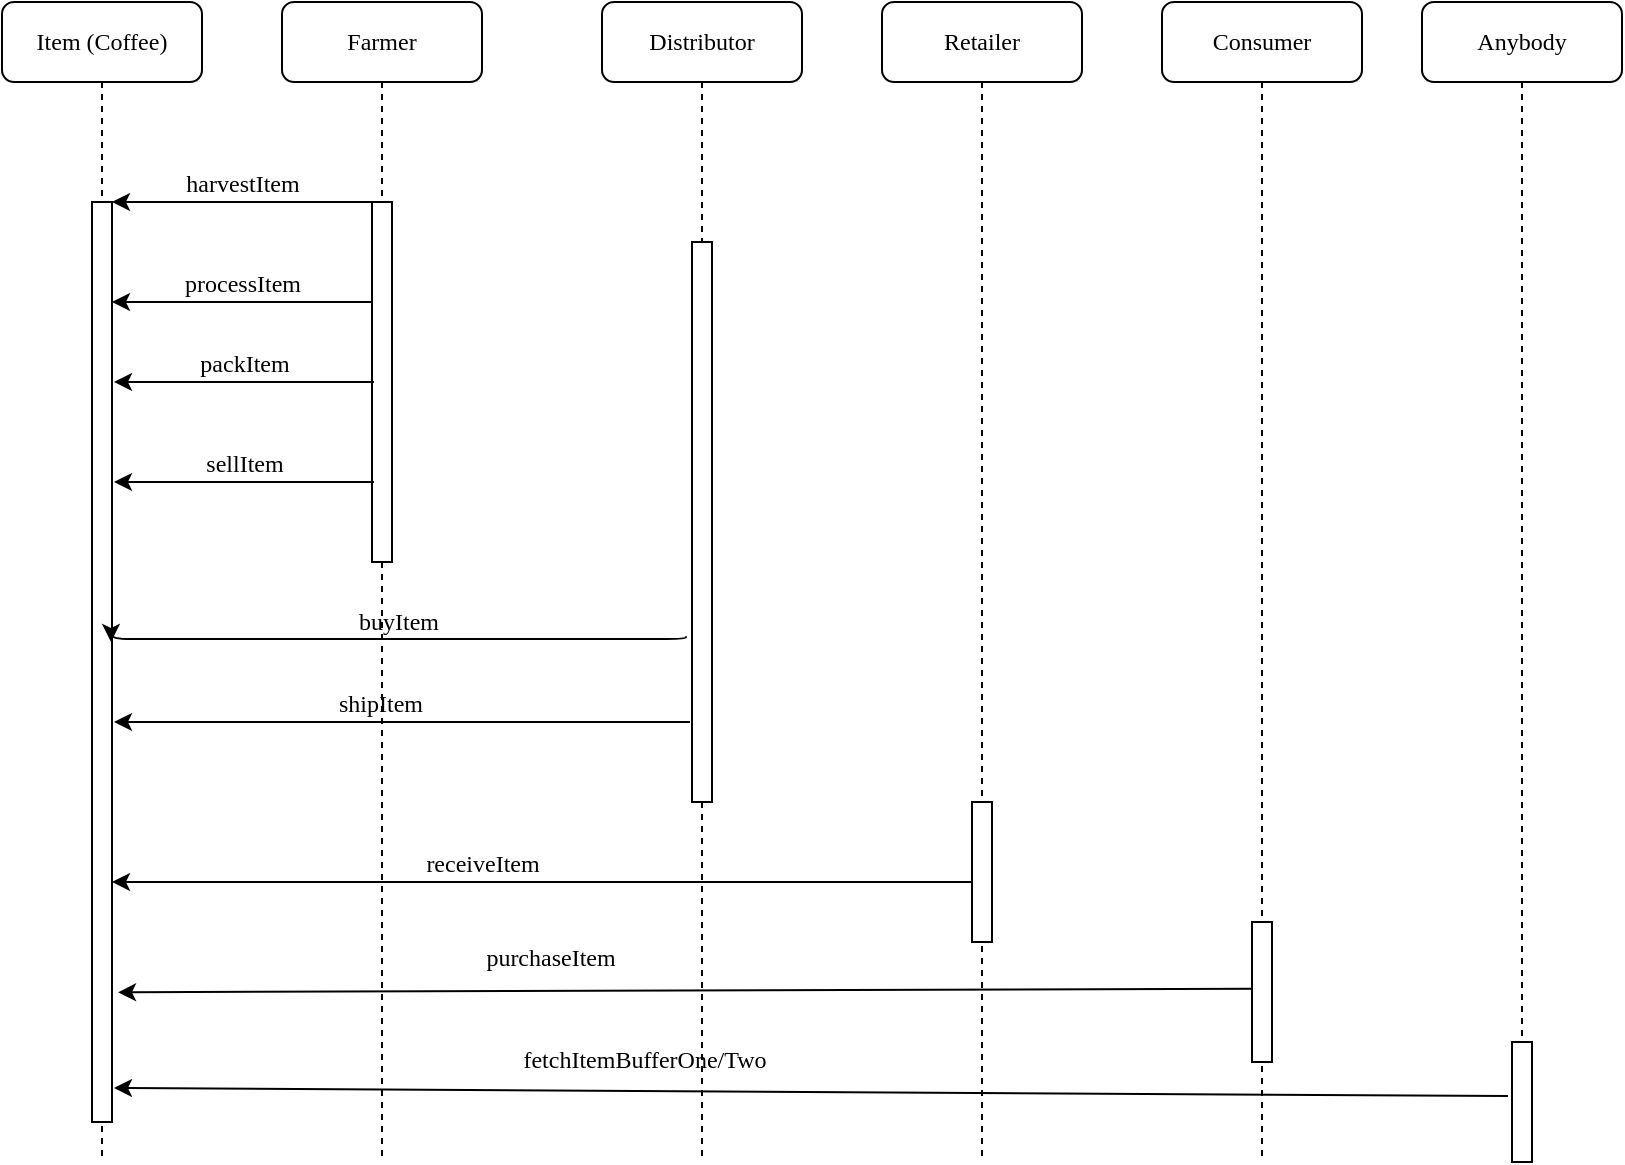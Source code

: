 <mxfile version="14.5.1" type="device"><diagram name="Page-1" id="13e1069c-82ec-6db2-03f1-153e76fe0fe0"><mxGraphModel dx="1387" dy="997" grid="1" gridSize="10" guides="1" tooltips="1" connect="1" arrows="1" fold="1" page="1" pageScale="1" pageWidth="1100" pageHeight="850" background="#ffffff" math="0" shadow="0"><root><mxCell id="0"/><mxCell id="1" parent="0"/><mxCell id="7baba1c4bc27f4b0-2" value="Farmer" style="shape=umlLifeline;perimeter=lifelinePerimeter;whiteSpace=wrap;html=1;container=1;collapsible=0;recursiveResize=0;outlineConnect=0;rounded=1;shadow=0;comic=0;labelBackgroundColor=none;strokeWidth=1;fontFamily=Verdana;fontSize=12;align=center;" parent="1" vertex="1"><mxGeometry x="240" y="80" width="100" height="580" as="geometry"/></mxCell><mxCell id="7baba1c4bc27f4b0-10" value="" style="html=1;points=[];perimeter=orthogonalPerimeter;rounded=0;shadow=0;comic=0;labelBackgroundColor=none;strokeWidth=1;fontFamily=Verdana;fontSize=12;align=center;" parent="7baba1c4bc27f4b0-2" vertex="1"><mxGeometry x="45" y="100" width="10" height="180" as="geometry"/></mxCell><mxCell id="7baba1c4bc27f4b0-3" value="Distributor" style="shape=umlLifeline;perimeter=lifelinePerimeter;whiteSpace=wrap;html=1;container=1;collapsible=0;recursiveResize=0;outlineConnect=0;rounded=1;shadow=0;comic=0;labelBackgroundColor=none;strokeWidth=1;fontFamily=Verdana;fontSize=12;align=center;" parent="1" vertex="1"><mxGeometry x="400" y="80" width="100" height="580" as="geometry"/></mxCell><mxCell id="7baba1c4bc27f4b0-13" value="" style="html=1;points=[];perimeter=orthogonalPerimeter;rounded=0;shadow=0;comic=0;labelBackgroundColor=none;strokeWidth=1;fontFamily=Verdana;fontSize=12;align=center;" parent="7baba1c4bc27f4b0-3" vertex="1"><mxGeometry x="45" y="120" width="10" height="280" as="geometry"/></mxCell><mxCell id="7baba1c4bc27f4b0-4" value="Retailer" style="shape=umlLifeline;perimeter=lifelinePerimeter;whiteSpace=wrap;html=1;container=1;collapsible=0;recursiveResize=0;outlineConnect=0;rounded=1;shadow=0;comic=0;labelBackgroundColor=none;strokeWidth=1;fontFamily=Verdana;fontSize=12;align=center;" parent="1" vertex="1"><mxGeometry x="540" y="80" width="100" height="580" as="geometry"/></mxCell><mxCell id="7baba1c4bc27f4b0-8" value="Item (Coffee)" style="shape=umlLifeline;perimeter=lifelinePerimeter;whiteSpace=wrap;html=1;container=1;collapsible=0;recursiveResize=0;outlineConnect=0;rounded=1;shadow=0;comic=0;labelBackgroundColor=none;strokeWidth=1;fontFamily=Verdana;fontSize=12;align=center;" parent="1" vertex="1"><mxGeometry x="100" y="80" width="100" height="580" as="geometry"/></mxCell><mxCell id="7baba1c4bc27f4b0-9" value="" style="html=1;points=[];perimeter=orthogonalPerimeter;rounded=0;shadow=0;comic=0;labelBackgroundColor=none;strokeWidth=1;fontFamily=Verdana;fontSize=12;align=center;" parent="7baba1c4bc27f4b0-8" vertex="1"><mxGeometry x="45" y="100" width="10" height="460" as="geometry"/></mxCell><mxCell id="7baba1c4bc27f4b0-11" value="harvestItem" style="html=1;verticalAlign=bottom;endArrow=none;entryX=0;entryY=0;labelBackgroundColor=none;fontFamily=Verdana;fontSize=12;edgeStyle=elbowEdgeStyle;elbow=vertical;endFill=0;startArrow=classic;startFill=1;" parent="1" source="7baba1c4bc27f4b0-9" target="7baba1c4bc27f4b0-10" edge="1"><mxGeometry relative="1" as="geometry"><mxPoint x="220" y="190" as="sourcePoint"/></mxGeometry></mxCell><mxCell id="dR-HS-1MBPalP74RbQij-1" value="processItem" style="html=1;verticalAlign=bottom;endArrow=none;entryX=0;entryY=0;labelBackgroundColor=none;fontFamily=Verdana;fontSize=12;edgeStyle=elbowEdgeStyle;elbow=vertical;endFill=0;startArrow=classic;startFill=1;" edge="1" parent="1"><mxGeometry relative="1" as="geometry"><mxPoint x="155" y="230" as="sourcePoint"/><mxPoint x="285" y="230" as="targetPoint"/></mxGeometry></mxCell><mxCell id="dR-HS-1MBPalP74RbQij-2" value="packItem" style="html=1;verticalAlign=bottom;endArrow=none;entryX=0;entryY=0;labelBackgroundColor=none;fontFamily=Verdana;fontSize=12;edgeStyle=elbowEdgeStyle;elbow=vertical;endFill=0;startArrow=classic;startFill=1;" edge="1" parent="1"><mxGeometry relative="1" as="geometry"><mxPoint x="156" y="270" as="sourcePoint"/><mxPoint x="286" y="270" as="targetPoint"/></mxGeometry></mxCell><mxCell id="dR-HS-1MBPalP74RbQij-3" value="sellItem" style="html=1;verticalAlign=bottom;endArrow=none;entryX=0;entryY=0;labelBackgroundColor=none;fontFamily=Verdana;fontSize=12;edgeStyle=elbowEdgeStyle;elbow=vertical;endFill=0;startArrow=classic;startFill=1;" edge="1" parent="1"><mxGeometry relative="1" as="geometry"><mxPoint x="156" y="320" as="sourcePoint"/><mxPoint x="286" y="320" as="targetPoint"/></mxGeometry></mxCell><mxCell id="dR-HS-1MBPalP74RbQij-4" value="buyItem" style="html=1;verticalAlign=bottom;endArrow=none;entryX=-0.3;entryY=0.704;labelBackgroundColor=none;fontFamily=Verdana;fontSize=12;edgeStyle=elbowEdgeStyle;elbow=vertical;endFill=0;startArrow=classic;startFill=1;entryDx=0;entryDy=0;entryPerimeter=0;" edge="1" parent="1" target="7baba1c4bc27f4b0-13"><mxGeometry relative="1" as="geometry"><mxPoint x="154.5" y="400" as="sourcePoint"/><mxPoint x="445" y="400" as="targetPoint"/></mxGeometry></mxCell><mxCell id="dR-HS-1MBPalP74RbQij-5" value="shipItem" style="html=1;verticalAlign=bottom;endArrow=none;entryX=-0.1;entryY=0.857;labelBackgroundColor=none;fontFamily=Verdana;fontSize=12;elbow=horizontal;endFill=0;startArrow=classic;startFill=1;entryDx=0;entryDy=0;entryPerimeter=0;" edge="1" parent="1" target="7baba1c4bc27f4b0-13"><mxGeometry x="-0.077" relative="1" as="geometry"><mxPoint x="156" y="440" as="sourcePoint"/><mxPoint x="446.5" y="440" as="targetPoint"/><mxPoint as="offset"/></mxGeometry></mxCell><mxCell id="dR-HS-1MBPalP74RbQij-6" value="" style="html=1;points=[];perimeter=orthogonalPerimeter;rounded=0;shadow=0;comic=0;labelBackgroundColor=none;strokeWidth=1;fontFamily=Verdana;fontSize=12;align=center;" vertex="1" parent="1"><mxGeometry x="585" y="480" width="10" height="70" as="geometry"/></mxCell><mxCell id="dR-HS-1MBPalP74RbQij-7" value="receiveItem" style="html=1;verticalAlign=bottom;endArrow=none;labelBackgroundColor=none;fontFamily=Verdana;fontSize=12;edgeStyle=elbowEdgeStyle;elbow=horizontal;endFill=0;startArrow=classic;startFill=1;" edge="1" parent="1"><mxGeometry x="-0.14" relative="1" as="geometry"><mxPoint x="155" y="520" as="sourcePoint"/><mxPoint x="585" y="520" as="targetPoint"/><Array as="points"><mxPoint x="289" y="510"/></Array><mxPoint as="offset"/></mxGeometry></mxCell><mxCell id="dR-HS-1MBPalP74RbQij-8" value="purchaseItem" style="html=1;verticalAlign=bottom;endArrow=none;labelBackgroundColor=none;fontFamily=Verdana;fontSize=12;elbow=horizontal;endFill=0;startArrow=classic;startFill=1;entryX=0.1;entryY=0.477;entryDx=0;entryDy=0;entryPerimeter=0;exitX=1.3;exitY=0.859;exitDx=0;exitDy=0;exitPerimeter=0;" edge="1" parent="1" source="7baba1c4bc27f4b0-9" target="dR-HS-1MBPalP74RbQij-10"><mxGeometry x="-0.24" y="7" relative="1" as="geometry"><mxPoint x="155" y="600" as="sourcePoint"/><mxPoint x="585" y="600" as="targetPoint"/><mxPoint as="offset"/></mxGeometry></mxCell><mxCell id="dR-HS-1MBPalP74RbQij-9" value="Consumer" style="shape=umlLifeline;perimeter=lifelinePerimeter;whiteSpace=wrap;html=1;container=1;collapsible=0;recursiveResize=0;outlineConnect=0;rounded=1;shadow=0;comic=0;labelBackgroundColor=none;strokeWidth=1;fontFamily=Verdana;fontSize=12;align=center;" vertex="1" parent="1"><mxGeometry x="680" y="80" width="100" height="580" as="geometry"/></mxCell><mxCell id="dR-HS-1MBPalP74RbQij-10" value="" style="html=1;points=[];perimeter=orthogonalPerimeter;rounded=0;shadow=0;comic=0;labelBackgroundColor=none;strokeWidth=1;fontFamily=Verdana;fontSize=12;align=center;" vertex="1" parent="dR-HS-1MBPalP74RbQij-9"><mxGeometry x="45" y="460" width="10" height="70" as="geometry"/></mxCell><mxCell id="dR-HS-1MBPalP74RbQij-11" value="fetchItemBufferOne/Two" style="html=1;verticalAlign=bottom;endArrow=none;labelBackgroundColor=none;fontFamily=Verdana;fontSize=12;elbow=horizontal;endFill=0;startArrow=classic;startFill=1;exitX=1.1;exitY=0.963;exitDx=0;exitDy=0;exitPerimeter=0;entryX=-0.2;entryY=0.45;entryDx=0;entryDy=0;entryPerimeter=0;" edge="1" parent="1" source="7baba1c4bc27f4b0-9" target="dR-HS-1MBPalP74RbQij-13"><mxGeometry x="-0.24" y="7" relative="1" as="geometry"><mxPoint x="153" y="628.96" as="sourcePoint"/><mxPoint x="724" y="629.06" as="targetPoint"/><mxPoint as="offset"/></mxGeometry></mxCell><mxCell id="dR-HS-1MBPalP74RbQij-12" value="Anybody" style="shape=umlLifeline;perimeter=lifelinePerimeter;whiteSpace=wrap;html=1;container=1;collapsible=0;recursiveResize=0;outlineConnect=0;rounded=1;shadow=0;comic=0;labelBackgroundColor=none;strokeWidth=1;fontFamily=Verdana;fontSize=12;align=center;" vertex="1" parent="1"><mxGeometry x="810" y="80" width="100" height="580" as="geometry"/></mxCell><mxCell id="dR-HS-1MBPalP74RbQij-13" value="" style="html=1;points=[];perimeter=orthogonalPerimeter;rounded=0;shadow=0;comic=0;labelBackgroundColor=none;strokeWidth=1;fontFamily=Verdana;fontSize=12;align=center;" vertex="1" parent="dR-HS-1MBPalP74RbQij-12"><mxGeometry x="45" y="520" width="10" height="60" as="geometry"/></mxCell></root></mxGraphModel></diagram></mxfile>